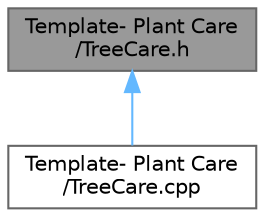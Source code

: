 digraph "Template- Plant Care/TreeCare.h"
{
 // INTERACTIVE_SVG=YES
 // LATEX_PDF_SIZE
  bgcolor="transparent";
  edge [fontname=Helvetica,fontsize=10,labelfontname=Helvetica,labelfontsize=10];
  node [fontname=Helvetica,fontsize=10,shape=box,height=0.2,width=0.4];
  Node1 [id="Node000001",label="Template- Plant Care\l/TreeCare.h",height=0.2,width=0.4,color="gray40", fillcolor="grey60", style="filled", fontcolor="black",tooltip="Header file for the TreeCare class."];
  Node1 -> Node2 [id="edge1_Node000001_Node000002",dir="back",color="steelblue1",style="solid",tooltip=" "];
  Node2 [id="Node000002",label="Template- Plant Care\l/TreeCare.cpp",height=0.2,width=0.4,color="grey40", fillcolor="white", style="filled",URL="$_tree_care_8cpp.html",tooltip="Implementation of the TreeCare class."];
}
